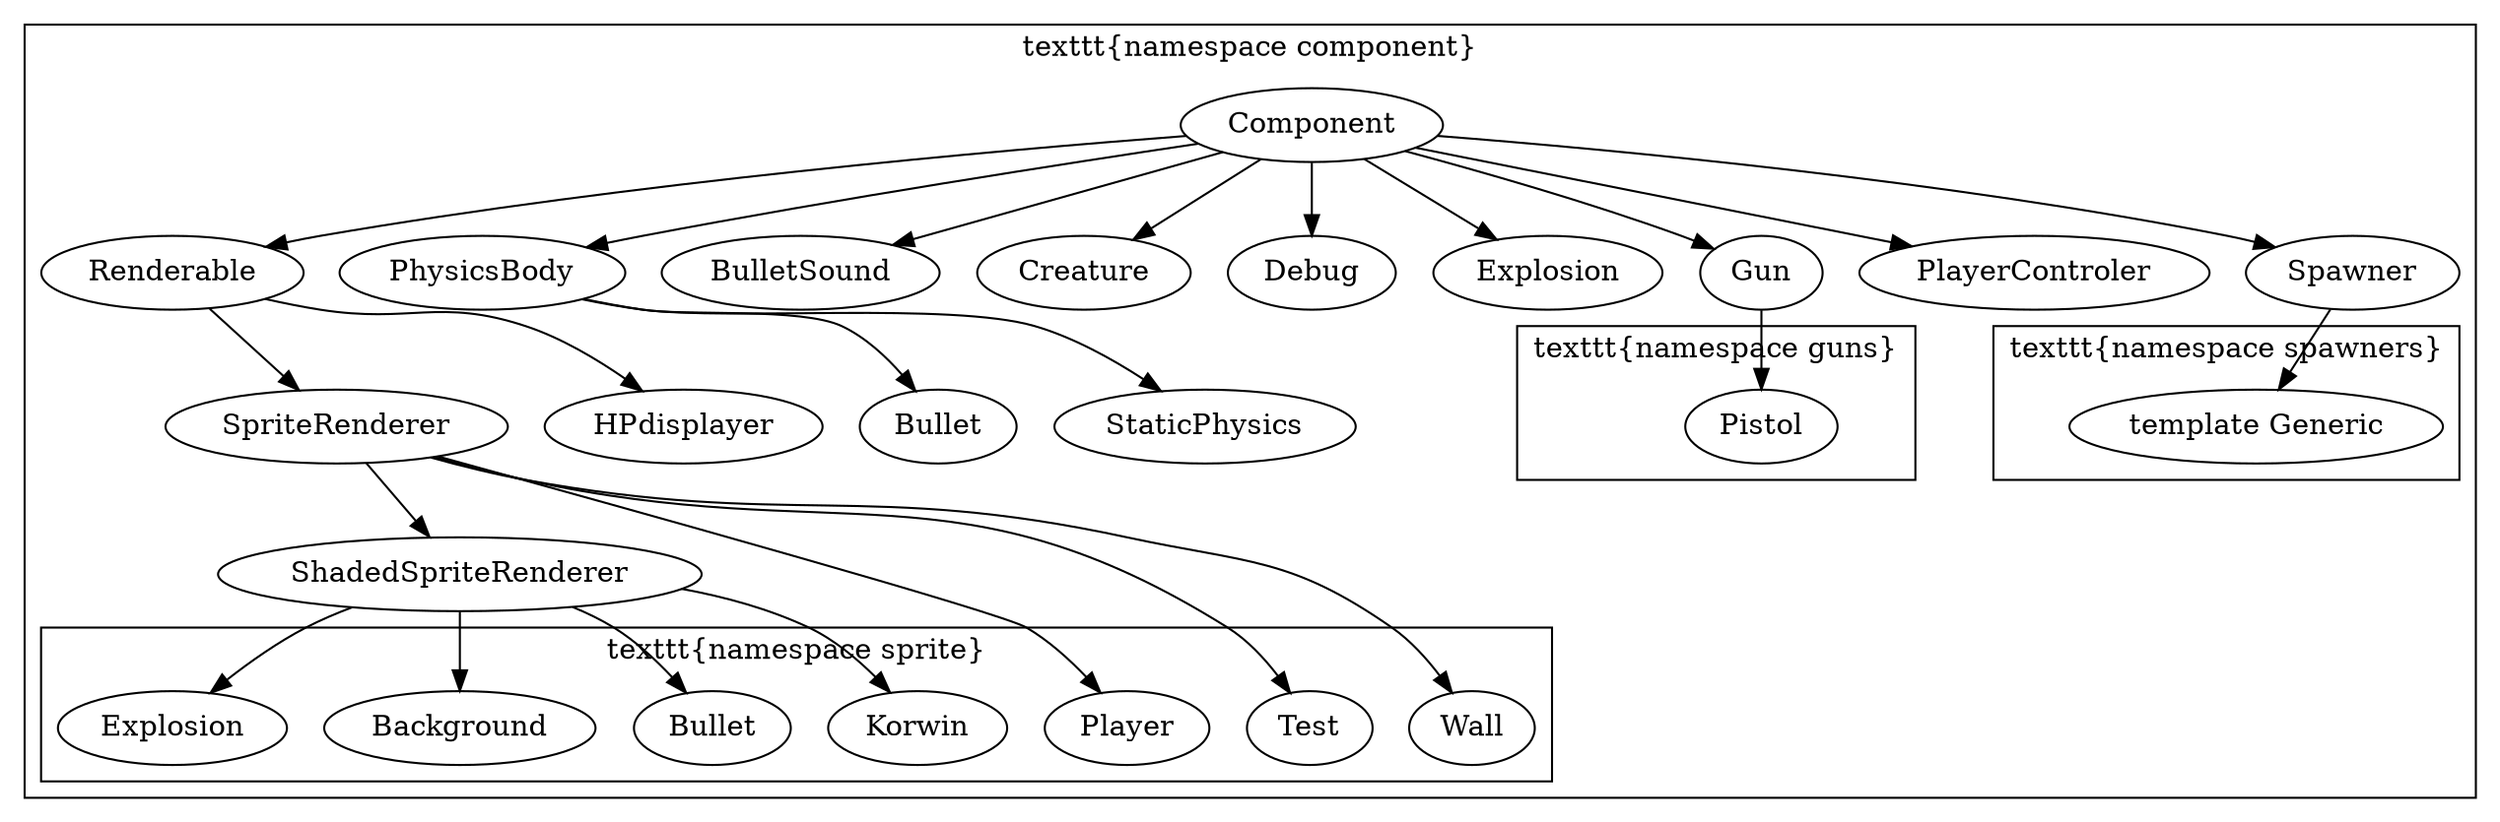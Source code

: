 digraph G {
	subgraph cluster_Component {
		Component;
		Renderable;
			Component -> Renderable;
		SpriteRenderer;
			Renderable -> SpriteRenderer;
		ShadedSpriteRenderer;
			SpriteRenderer -> ShadedSpriteRenderer;
		HPdisplayer;
			Renderable -> HPdisplayer;
		PhysicsBody;
			Component -> PhysicsBody;
		Bullet;
			PhysicsBody -> Bullet;
		BulletSound;
			Component -> BulletSound;
		Creature;
			Component -> Creature;
		Debug;
			Component -> Debug;
		Explosion;
			Component -> Explosion;
		Gun;
			Component -> Gun;
		PlayerControler;
			Component -> PlayerControler;
		Spawner;
			Component -> Spawner;
		StaticPhysics;
			PhysicsBody -> StaticPhysics;
		label="\texttt{namespace component}";

		subgraph cluster_Sprites {
			Player;
			BulletSprite [label=Bullet];
			Background;
			ExplosionSprite [label=Explosion];
			Test;
			Wall;
			Korwin;
			label="\texttt{namespace sprite}";
		}
		SpriteRenderer -> Wall;
		SpriteRenderer -> Player;
		SpriteRenderer -> Test;

		ShadedSpriteRenderer -> BulletSprite;
		ShadedSpriteRenderer -> Background;
		ShadedSpriteRenderer -> ExplosionSprite;
		ShadedSpriteRenderer -> Korwin;

		subgraph cluster_Guns {
			Pistol;
			label="\texttt{namespace guns}"
		}
		Gun -> Pistol;

		subgraph cluster_Spawners {
			Generic [label="template Generic"];
			label="\texttt{namespace spawners}"
		}
		Spawner -> Generic;

	}

}
